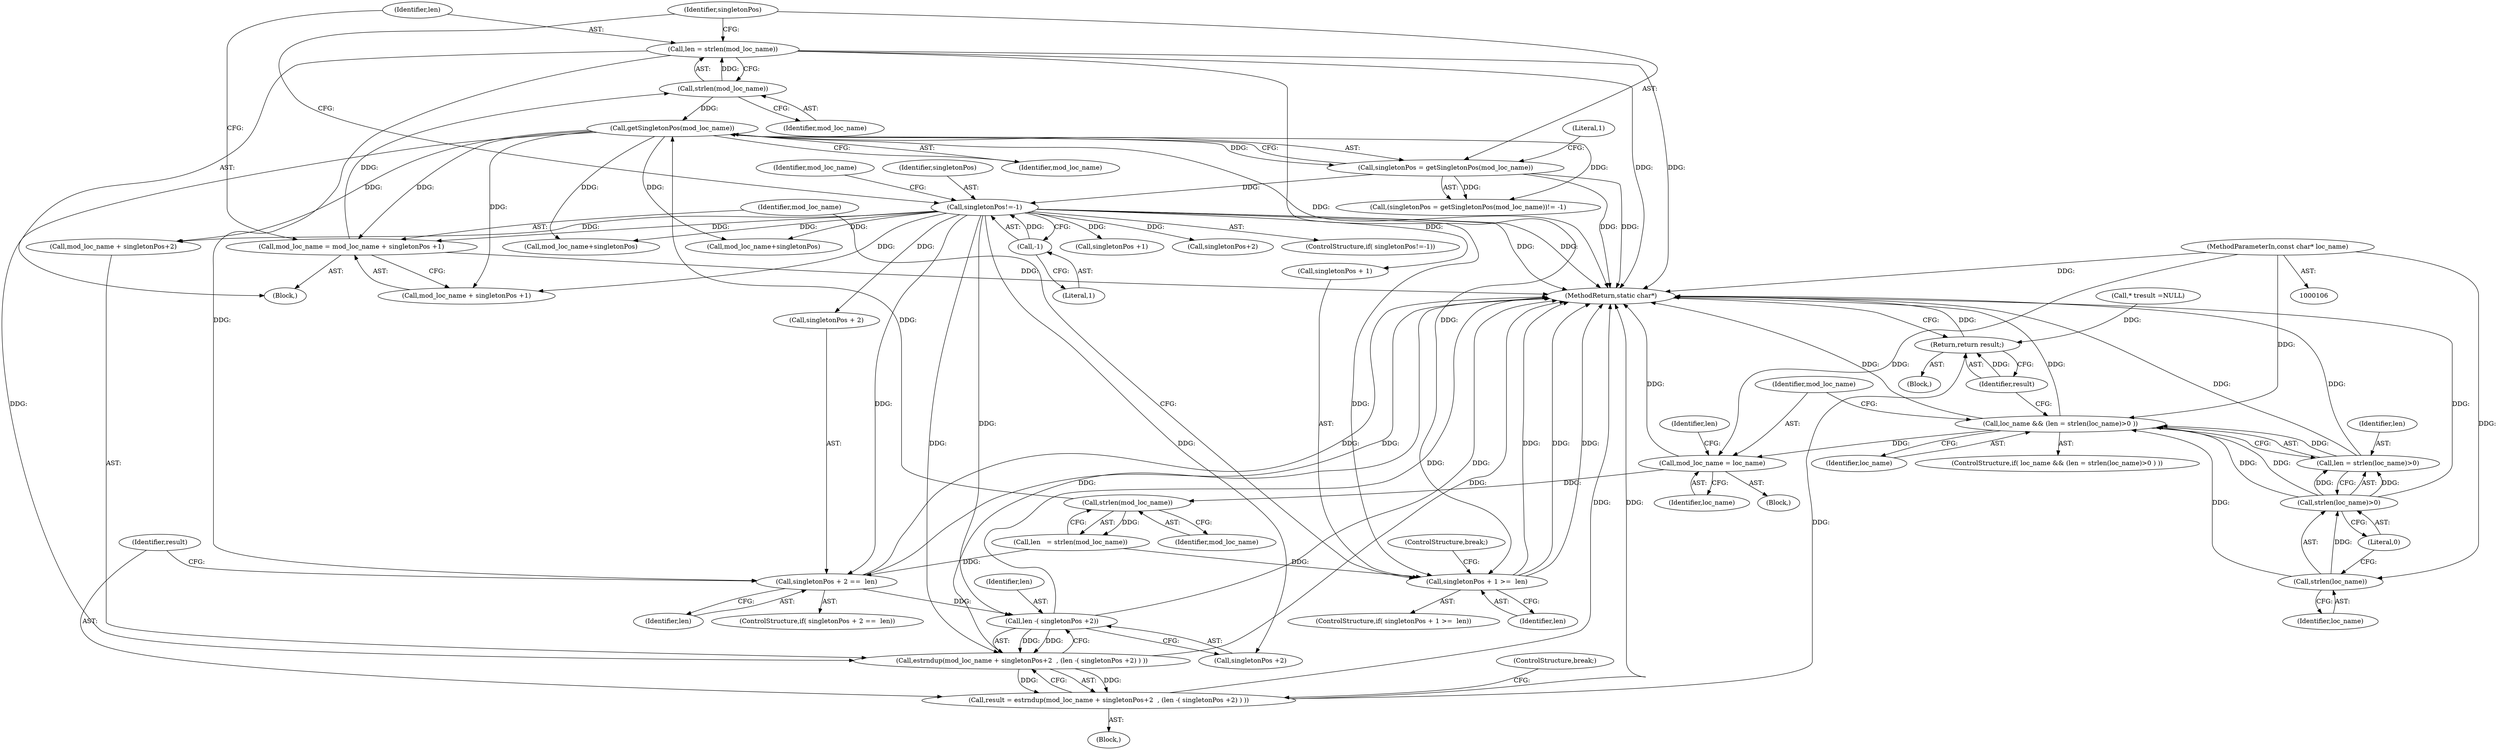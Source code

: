 digraph "1_php-src_97eff7eb57fc2320c267a949cffd622c38712484?w=1_24@API" {
"1000214" [label="(Call,len = strlen(mod_loc_name))"];
"1000216" [label="(Call,strlen(mod_loc_name))"];
"1000207" [label="(Call,mod_loc_name = mod_loc_name + singletonPos +1)"];
"1000146" [label="(Call,getSingletonPos(mod_loc_name))"];
"1000140" [label="(Call,strlen(mod_loc_name))"];
"1000135" [label="(Call,mod_loc_name = loc_name)"];
"1000126" [label="(Call,loc_name && (len = strlen(loc_name)>0 ))"];
"1000131" [label="(Call,strlen(loc_name))"];
"1000107" [label="(MethodParameterIn,const char* loc_name)"];
"1000128" [label="(Call,len = strlen(loc_name)>0)"];
"1000130" [label="(Call,strlen(loc_name)>0)"];
"1000152" [label="(Call,singletonPos!=-1)"];
"1000144" [label="(Call,singletonPos = getSingletonPos(mod_loc_name))"];
"1000154" [label="(Call,-1)"];
"1000173" [label="(Call,singletonPos + 2 ==  len)"];
"1000189" [label="(Call,len -( singletonPos +2))"];
"1000183" [label="(Call,estrndup(mod_loc_name + singletonPos+2  , (len -( singletonPos +2) ) ))"];
"1000181" [label="(Call,result = estrndup(mod_loc_name + singletonPos+2  , (len -( singletonPos +2) ) ))"];
"1000218" [label="(Return,return result;)"];
"1000198" [label="(Call,singletonPos + 1 >=  len)"];
"1000217" [label="(Identifier,mod_loc_name)"];
"1000135" [label="(Call,mod_loc_name = loc_name)"];
"1000219" [label="(Identifier,result)"];
"1000198" [label="(Call,singletonPos + 1 >=  len)"];
"1000138" [label="(Call,len   = strlen(mod_loc_name))"];
"1000129" [label="(Identifier,len)"];
"1000128" [label="(Call,len = strlen(loc_name)>0)"];
"1000197" [label="(ControlStructure,if( singletonPos + 1 >=  len))"];
"1000146" [label="(Call,getSingletonPos(mod_loc_name))"];
"1000191" [label="(Call,singletonPos +2)"];
"1000161" [label="(Call,mod_loc_name+singletonPos)"];
"1000215" [label="(Identifier,len)"];
"1000127" [label="(Identifier,loc_name)"];
"1000132" [label="(Identifier,loc_name)"];
"1000162" [label="(Identifier,mod_loc_name)"];
"1000155" [label="(Literal,1)"];
"1000130" [label="(Call,strlen(loc_name)>0)"];
"1000199" [label="(Call,singletonPos + 1)"];
"1000177" [label="(Identifier,len)"];
"1000194" [label="(ControlStructure,break;)"];
"1000108" [label="(Block,)"];
"1000204" [label="(ControlStructure,break;)"];
"1000189" [label="(Call,len -( singletonPos +2))"];
"1000214" [label="(Call,len = strlen(mod_loc_name))"];
"1000211" [label="(Call,singletonPos +1)"];
"1000216" [label="(Call,strlen(mod_loc_name))"];
"1000209" [label="(Call,mod_loc_name + singletonPos +1)"];
"1000136" [label="(Identifier,mod_loc_name)"];
"1000107" [label="(MethodParameterIn,const char* loc_name)"];
"1000125" [label="(ControlStructure,if( loc_name && (len = strlen(loc_name)>0 ) ))"];
"1000143" [label="(Call,(singletonPos = getSingletonPos(mod_loc_name))!= -1)"];
"1000140" [label="(Call,strlen(mod_loc_name))"];
"1000181" [label="(Call,result = estrndup(mod_loc_name + singletonPos+2  , (len -( singletonPos +2) ) ))"];
"1000154" [label="(Call,-1)"];
"1000167" [label="(Call,mod_loc_name+singletonPos)"];
"1000134" [label="(Block,)"];
"1000206" [label="(Block,)"];
"1000131" [label="(Call,strlen(loc_name))"];
"1000174" [label="(Call,singletonPos + 2)"];
"1000149" [label="(Literal,1)"];
"1000133" [label="(Literal,0)"];
"1000110" [label="(Call,* \tresult =NULL)"];
"1000184" [label="(Call,mod_loc_name + singletonPos+2)"];
"1000190" [label="(Identifier,len)"];
"1000172" [label="(ControlStructure,if( singletonPos + 2 ==  len))"];
"1000182" [label="(Identifier,result)"];
"1000141" [label="(Identifier,mod_loc_name)"];
"1000173" [label="(Call,singletonPos + 2 ==  len)"];
"1000186" [label="(Call,singletonPos+2)"];
"1000208" [label="(Identifier,mod_loc_name)"];
"1000220" [label="(MethodReturn,static char*)"];
"1000153" [label="(Identifier,singletonPos)"];
"1000147" [label="(Identifier,mod_loc_name)"];
"1000151" [label="(ControlStructure,if( singletonPos!=-1))"];
"1000145" [label="(Identifier,singletonPos)"];
"1000126" [label="(Call,loc_name && (len = strlen(loc_name)>0 ))"];
"1000183" [label="(Call,estrndup(mod_loc_name + singletonPos+2  , (len -( singletonPos +2) ) ))"];
"1000180" [label="(Block,)"];
"1000218" [label="(Return,return result;)"];
"1000152" [label="(Call,singletonPos!=-1)"];
"1000139" [label="(Identifier,len)"];
"1000207" [label="(Call,mod_loc_name = mod_loc_name + singletonPos +1)"];
"1000144" [label="(Call,singletonPos = getSingletonPos(mod_loc_name))"];
"1000137" [label="(Identifier,loc_name)"];
"1000202" [label="(Identifier,len)"];
"1000214" -> "1000206"  [label="AST: "];
"1000214" -> "1000216"  [label="CFG: "];
"1000215" -> "1000214"  [label="AST: "];
"1000216" -> "1000214"  [label="AST: "];
"1000145" -> "1000214"  [label="CFG: "];
"1000214" -> "1000220"  [label="DDG: "];
"1000214" -> "1000220"  [label="DDG: "];
"1000214" -> "1000173"  [label="DDG: "];
"1000214" -> "1000198"  [label="DDG: "];
"1000216" -> "1000214"  [label="DDG: "];
"1000216" -> "1000217"  [label="CFG: "];
"1000217" -> "1000216"  [label="AST: "];
"1000216" -> "1000146"  [label="DDG: "];
"1000207" -> "1000216"  [label="DDG: "];
"1000207" -> "1000206"  [label="AST: "];
"1000207" -> "1000209"  [label="CFG: "];
"1000208" -> "1000207"  [label="AST: "];
"1000209" -> "1000207"  [label="AST: "];
"1000215" -> "1000207"  [label="CFG: "];
"1000207" -> "1000220"  [label="DDG: "];
"1000146" -> "1000207"  [label="DDG: "];
"1000152" -> "1000207"  [label="DDG: "];
"1000146" -> "1000144"  [label="AST: "];
"1000146" -> "1000147"  [label="CFG: "];
"1000147" -> "1000146"  [label="AST: "];
"1000144" -> "1000146"  [label="CFG: "];
"1000146" -> "1000220"  [label="DDG: "];
"1000146" -> "1000143"  [label="DDG: "];
"1000146" -> "1000144"  [label="DDG: "];
"1000140" -> "1000146"  [label="DDG: "];
"1000146" -> "1000161"  [label="DDG: "];
"1000146" -> "1000167"  [label="DDG: "];
"1000146" -> "1000183"  [label="DDG: "];
"1000146" -> "1000184"  [label="DDG: "];
"1000146" -> "1000209"  [label="DDG: "];
"1000140" -> "1000138"  [label="AST: "];
"1000140" -> "1000141"  [label="CFG: "];
"1000141" -> "1000140"  [label="AST: "];
"1000138" -> "1000140"  [label="CFG: "];
"1000140" -> "1000138"  [label="DDG: "];
"1000135" -> "1000140"  [label="DDG: "];
"1000135" -> "1000134"  [label="AST: "];
"1000135" -> "1000137"  [label="CFG: "];
"1000136" -> "1000135"  [label="AST: "];
"1000137" -> "1000135"  [label="AST: "];
"1000139" -> "1000135"  [label="CFG: "];
"1000135" -> "1000220"  [label="DDG: "];
"1000126" -> "1000135"  [label="DDG: "];
"1000107" -> "1000135"  [label="DDG: "];
"1000126" -> "1000125"  [label="AST: "];
"1000126" -> "1000127"  [label="CFG: "];
"1000126" -> "1000128"  [label="CFG: "];
"1000127" -> "1000126"  [label="AST: "];
"1000128" -> "1000126"  [label="AST: "];
"1000136" -> "1000126"  [label="CFG: "];
"1000219" -> "1000126"  [label="CFG: "];
"1000126" -> "1000220"  [label="DDG: "];
"1000126" -> "1000220"  [label="DDG: "];
"1000131" -> "1000126"  [label="DDG: "];
"1000107" -> "1000126"  [label="DDG: "];
"1000128" -> "1000126"  [label="DDG: "];
"1000130" -> "1000126"  [label="DDG: "];
"1000130" -> "1000126"  [label="DDG: "];
"1000131" -> "1000130"  [label="AST: "];
"1000131" -> "1000132"  [label="CFG: "];
"1000132" -> "1000131"  [label="AST: "];
"1000133" -> "1000131"  [label="CFG: "];
"1000131" -> "1000130"  [label="DDG: "];
"1000107" -> "1000131"  [label="DDG: "];
"1000107" -> "1000106"  [label="AST: "];
"1000107" -> "1000220"  [label="DDG: "];
"1000128" -> "1000130"  [label="CFG: "];
"1000129" -> "1000128"  [label="AST: "];
"1000130" -> "1000128"  [label="AST: "];
"1000128" -> "1000220"  [label="DDG: "];
"1000128" -> "1000220"  [label="DDG: "];
"1000130" -> "1000128"  [label="DDG: "];
"1000130" -> "1000128"  [label="DDG: "];
"1000130" -> "1000133"  [label="CFG: "];
"1000133" -> "1000130"  [label="AST: "];
"1000130" -> "1000220"  [label="DDG: "];
"1000152" -> "1000151"  [label="AST: "];
"1000152" -> "1000154"  [label="CFG: "];
"1000153" -> "1000152"  [label="AST: "];
"1000154" -> "1000152"  [label="AST: "];
"1000145" -> "1000152"  [label="CFG: "];
"1000162" -> "1000152"  [label="CFG: "];
"1000152" -> "1000220"  [label="DDG: "];
"1000152" -> "1000220"  [label="DDG: "];
"1000144" -> "1000152"  [label="DDG: "];
"1000154" -> "1000152"  [label="DDG: "];
"1000152" -> "1000161"  [label="DDG: "];
"1000152" -> "1000167"  [label="DDG: "];
"1000152" -> "1000173"  [label="DDG: "];
"1000152" -> "1000174"  [label="DDG: "];
"1000152" -> "1000183"  [label="DDG: "];
"1000152" -> "1000184"  [label="DDG: "];
"1000152" -> "1000186"  [label="DDG: "];
"1000152" -> "1000189"  [label="DDG: "];
"1000152" -> "1000191"  [label="DDG: "];
"1000152" -> "1000198"  [label="DDG: "];
"1000152" -> "1000199"  [label="DDG: "];
"1000152" -> "1000209"  [label="DDG: "];
"1000152" -> "1000211"  [label="DDG: "];
"1000144" -> "1000143"  [label="AST: "];
"1000145" -> "1000144"  [label="AST: "];
"1000149" -> "1000144"  [label="CFG: "];
"1000144" -> "1000220"  [label="DDG: "];
"1000144" -> "1000220"  [label="DDG: "];
"1000144" -> "1000143"  [label="DDG: "];
"1000154" -> "1000155"  [label="CFG: "];
"1000155" -> "1000154"  [label="AST: "];
"1000173" -> "1000172"  [label="AST: "];
"1000173" -> "1000177"  [label="CFG: "];
"1000174" -> "1000173"  [label="AST: "];
"1000177" -> "1000173"  [label="AST: "];
"1000182" -> "1000173"  [label="CFG: "];
"1000173" -> "1000220"  [label="DDG: "];
"1000173" -> "1000220"  [label="DDG: "];
"1000138" -> "1000173"  [label="DDG: "];
"1000173" -> "1000189"  [label="DDG: "];
"1000189" -> "1000183"  [label="AST: "];
"1000189" -> "1000191"  [label="CFG: "];
"1000190" -> "1000189"  [label="AST: "];
"1000191" -> "1000189"  [label="AST: "];
"1000183" -> "1000189"  [label="CFG: "];
"1000189" -> "1000220"  [label="DDG: "];
"1000189" -> "1000220"  [label="DDG: "];
"1000189" -> "1000183"  [label="DDG: "];
"1000189" -> "1000183"  [label="DDG: "];
"1000183" -> "1000181"  [label="AST: "];
"1000184" -> "1000183"  [label="AST: "];
"1000181" -> "1000183"  [label="CFG: "];
"1000183" -> "1000220"  [label="DDG: "];
"1000183" -> "1000220"  [label="DDG: "];
"1000183" -> "1000181"  [label="DDG: "];
"1000183" -> "1000181"  [label="DDG: "];
"1000181" -> "1000180"  [label="AST: "];
"1000182" -> "1000181"  [label="AST: "];
"1000194" -> "1000181"  [label="CFG: "];
"1000181" -> "1000220"  [label="DDG: "];
"1000181" -> "1000220"  [label="DDG: "];
"1000181" -> "1000218"  [label="DDG: "];
"1000218" -> "1000108"  [label="AST: "];
"1000218" -> "1000219"  [label="CFG: "];
"1000219" -> "1000218"  [label="AST: "];
"1000220" -> "1000218"  [label="CFG: "];
"1000218" -> "1000220"  [label="DDG: "];
"1000219" -> "1000218"  [label="DDG: "];
"1000110" -> "1000218"  [label="DDG: "];
"1000198" -> "1000197"  [label="AST: "];
"1000198" -> "1000202"  [label="CFG: "];
"1000199" -> "1000198"  [label="AST: "];
"1000202" -> "1000198"  [label="AST: "];
"1000204" -> "1000198"  [label="CFG: "];
"1000208" -> "1000198"  [label="CFG: "];
"1000198" -> "1000220"  [label="DDG: "];
"1000198" -> "1000220"  [label="DDG: "];
"1000198" -> "1000220"  [label="DDG: "];
"1000138" -> "1000198"  [label="DDG: "];
}
